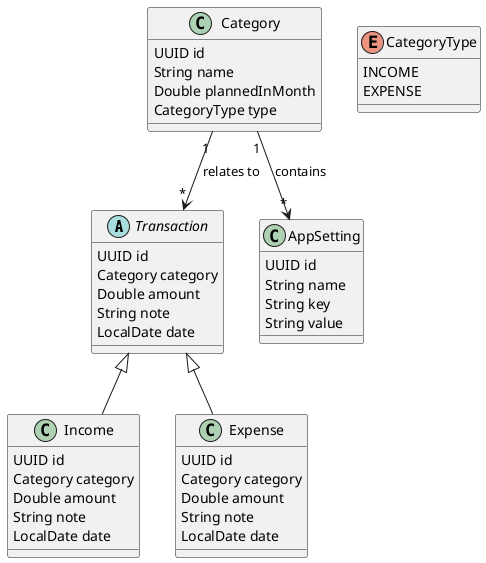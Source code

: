 @startuml

abstract class Transaction {
    UUID id
    Category category
    Double amount
    String note
    LocalDate date
}

class Income {
    UUID id
    Category category
    Double amount
    String note
    LocalDate date
}

class Expense {
    UUID id
    Category category
    Double amount
    String note
    LocalDate date
}

class Category {
    UUID id
    String name
    Double plannedInMonth
    CategoryType type
}

enum CategoryType {
    INCOME
    EXPENSE
}

class AppSetting {
    UUID id
    String name
    String key
    String value
}

Transaction <|-- Income
Transaction <|-- Expense
Category "1" --> "*" Transaction : relates to
Category "1" --> "*" AppSetting : contains

@enduml

